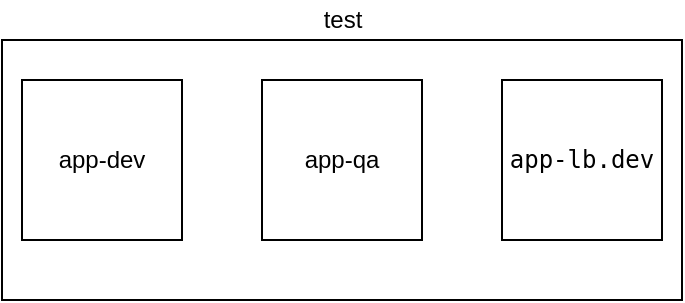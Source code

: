 <mxfile version="14.4.7" type="github"><diagram id="JyMAZlPumg7bHcqdp6tl" name="Page-1"><mxGraphModel dx="1422" dy="798" grid="1" gridSize="10" guides="1" tooltips="1" connect="1" arrows="1" fold="1" page="1" pageScale="1" pageWidth="827" pageHeight="1169" math="0" shadow="0"><root><mxCell id="0"/><mxCell id="1" parent="0"/><mxCell id="HkyJ1QKWiTiEGIEELYBa-3" value="" style="rounded=0;whiteSpace=wrap;html=1;align=left;" vertex="1" parent="1"><mxGeometry x="40" y="50" width="340" height="130" as="geometry"/></mxCell><mxCell id="HkyJ1QKWiTiEGIEELYBa-4" value="app-dev" style="whiteSpace=wrap;html=1;aspect=fixed;" vertex="1" parent="1"><mxGeometry x="50" y="70" width="80" height="80" as="geometry"/></mxCell><mxCell id="HkyJ1QKWiTiEGIEELYBa-5" value="test" style="text;html=1;align=center;verticalAlign=middle;resizable=0;points=[];autosize=1;" vertex="1" parent="1"><mxGeometry x="195" y="30" width="30" height="20" as="geometry"/></mxCell><mxCell id="HkyJ1QKWiTiEGIEELYBa-6" value="app-qa" style="whiteSpace=wrap;html=1;aspect=fixed;" vertex="1" parent="1"><mxGeometry x="170" y="70" width="80" height="80" as="geometry"/></mxCell><mxCell id="HkyJ1QKWiTiEGIEELYBa-8" value="&lt;code&gt;app-lb.dev&lt;/code&gt;" style="whiteSpace=wrap;html=1;aspect=fixed;" vertex="1" parent="1"><mxGeometry x="290" y="70" width="80" height="80" as="geometry"/></mxCell></root></mxGraphModel></diagram></mxfile>